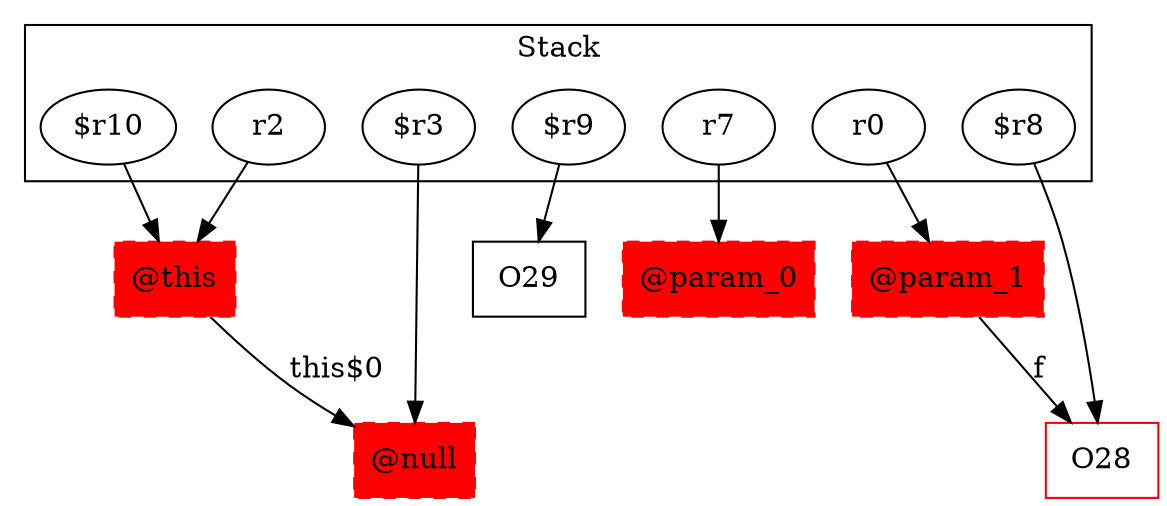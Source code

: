 digraph sample {
  rankDir="LR";
  subgraph cluster_0 {
    label="Stack"
    "r2"; "r0"; "$r10"; "$r9"; "r7"; "$r8"; "$r3"; 
  }
  "r2" -> { "@this"[shape=box]};
  "r0" -> { "@param_1"[shape=box]};
  "$r10" -> { "@this"[shape=box]};
  "$r9" -> { O29[shape=box]};
  "r7" -> { "@param_0"[shape=box]};
  "$r8" -> { O28[shape=box]};
  "$r3" -> { "@null"[shape=box]};
  "@null"[shape=box, style="filled,dashed"];
  "@this" -> "@null"[label="this$0", weight="0.2"]
  "@this"[shape=box, style="filled,dashed"];
  "@param_0"[shape=box, style="filled,dashed"];
  "@param_1" -> O28[label="f", weight="0.2"]
  "@param_1"[shape=box, style="filled,dashed"];
  "@null"[color="red"];
  O28[color="red"];
  "@this"[color="red"];
  "@param_0"[color="red"];
  "@param_1"[color="red"];
}
